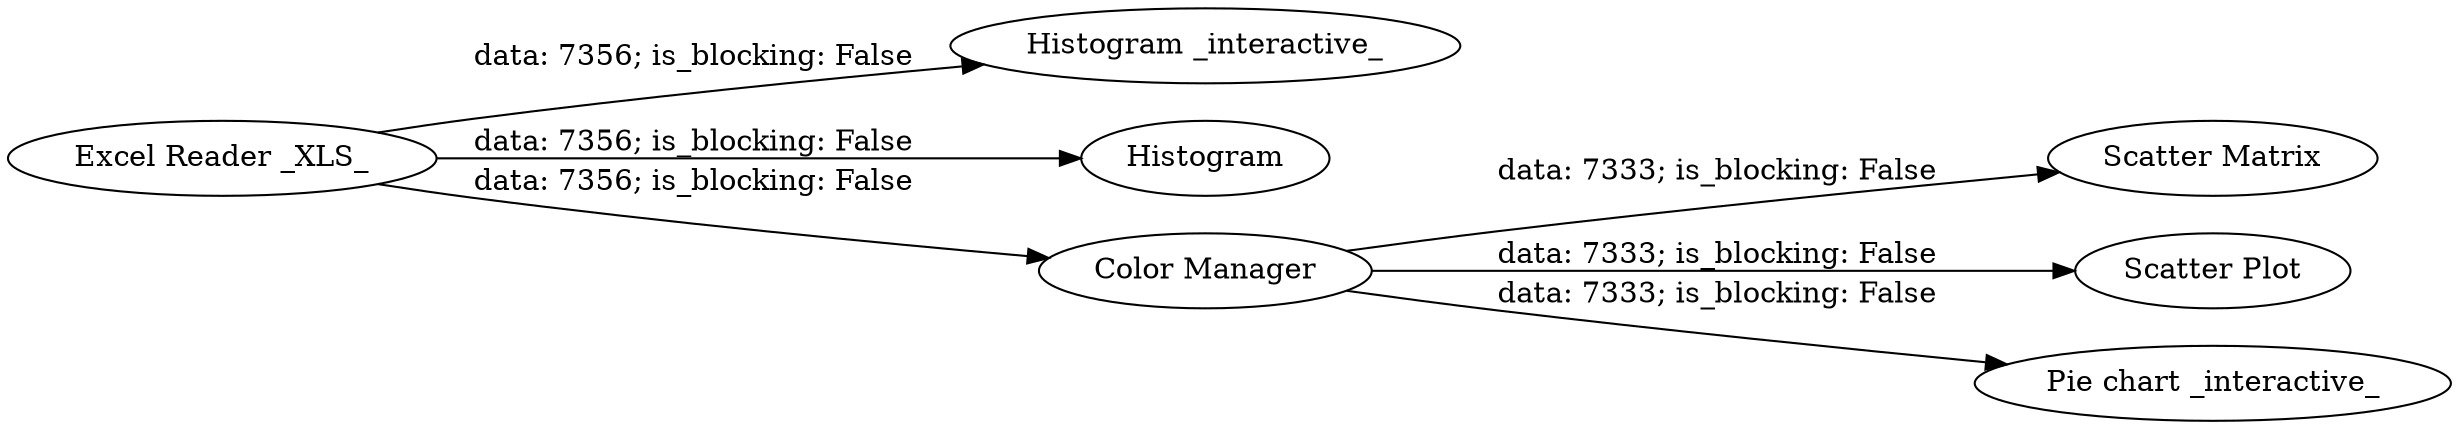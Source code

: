 digraph {
	"58829846359767966_6" [label="Histogram _interactive_"]
	"58829846359767966_1" [label="Excel Reader _XLS_"]
	"58829846359767966_5" [label=Histogram]
	"58829846359767966_3" [label="Color Manager"]
	"58829846359767966_4" [label="Scatter Matrix"]
	"58829846359767966_2" [label="Scatter Plot"]
	"58829846359767966_7" [label="Pie chart _interactive_"]
	"58829846359767966_1" -> "58829846359767966_6" [label="data: 7356; is_blocking: False"]
	"58829846359767966_3" -> "58829846359767966_2" [label="data: 7333; is_blocking: False"]
	"58829846359767966_3" -> "58829846359767966_4" [label="data: 7333; is_blocking: False"]
	"58829846359767966_1" -> "58829846359767966_3" [label="data: 7356; is_blocking: False"]
	"58829846359767966_1" -> "58829846359767966_5" [label="data: 7356; is_blocking: False"]
	"58829846359767966_3" -> "58829846359767966_7" [label="data: 7333; is_blocking: False"]
	rankdir=LR
}
